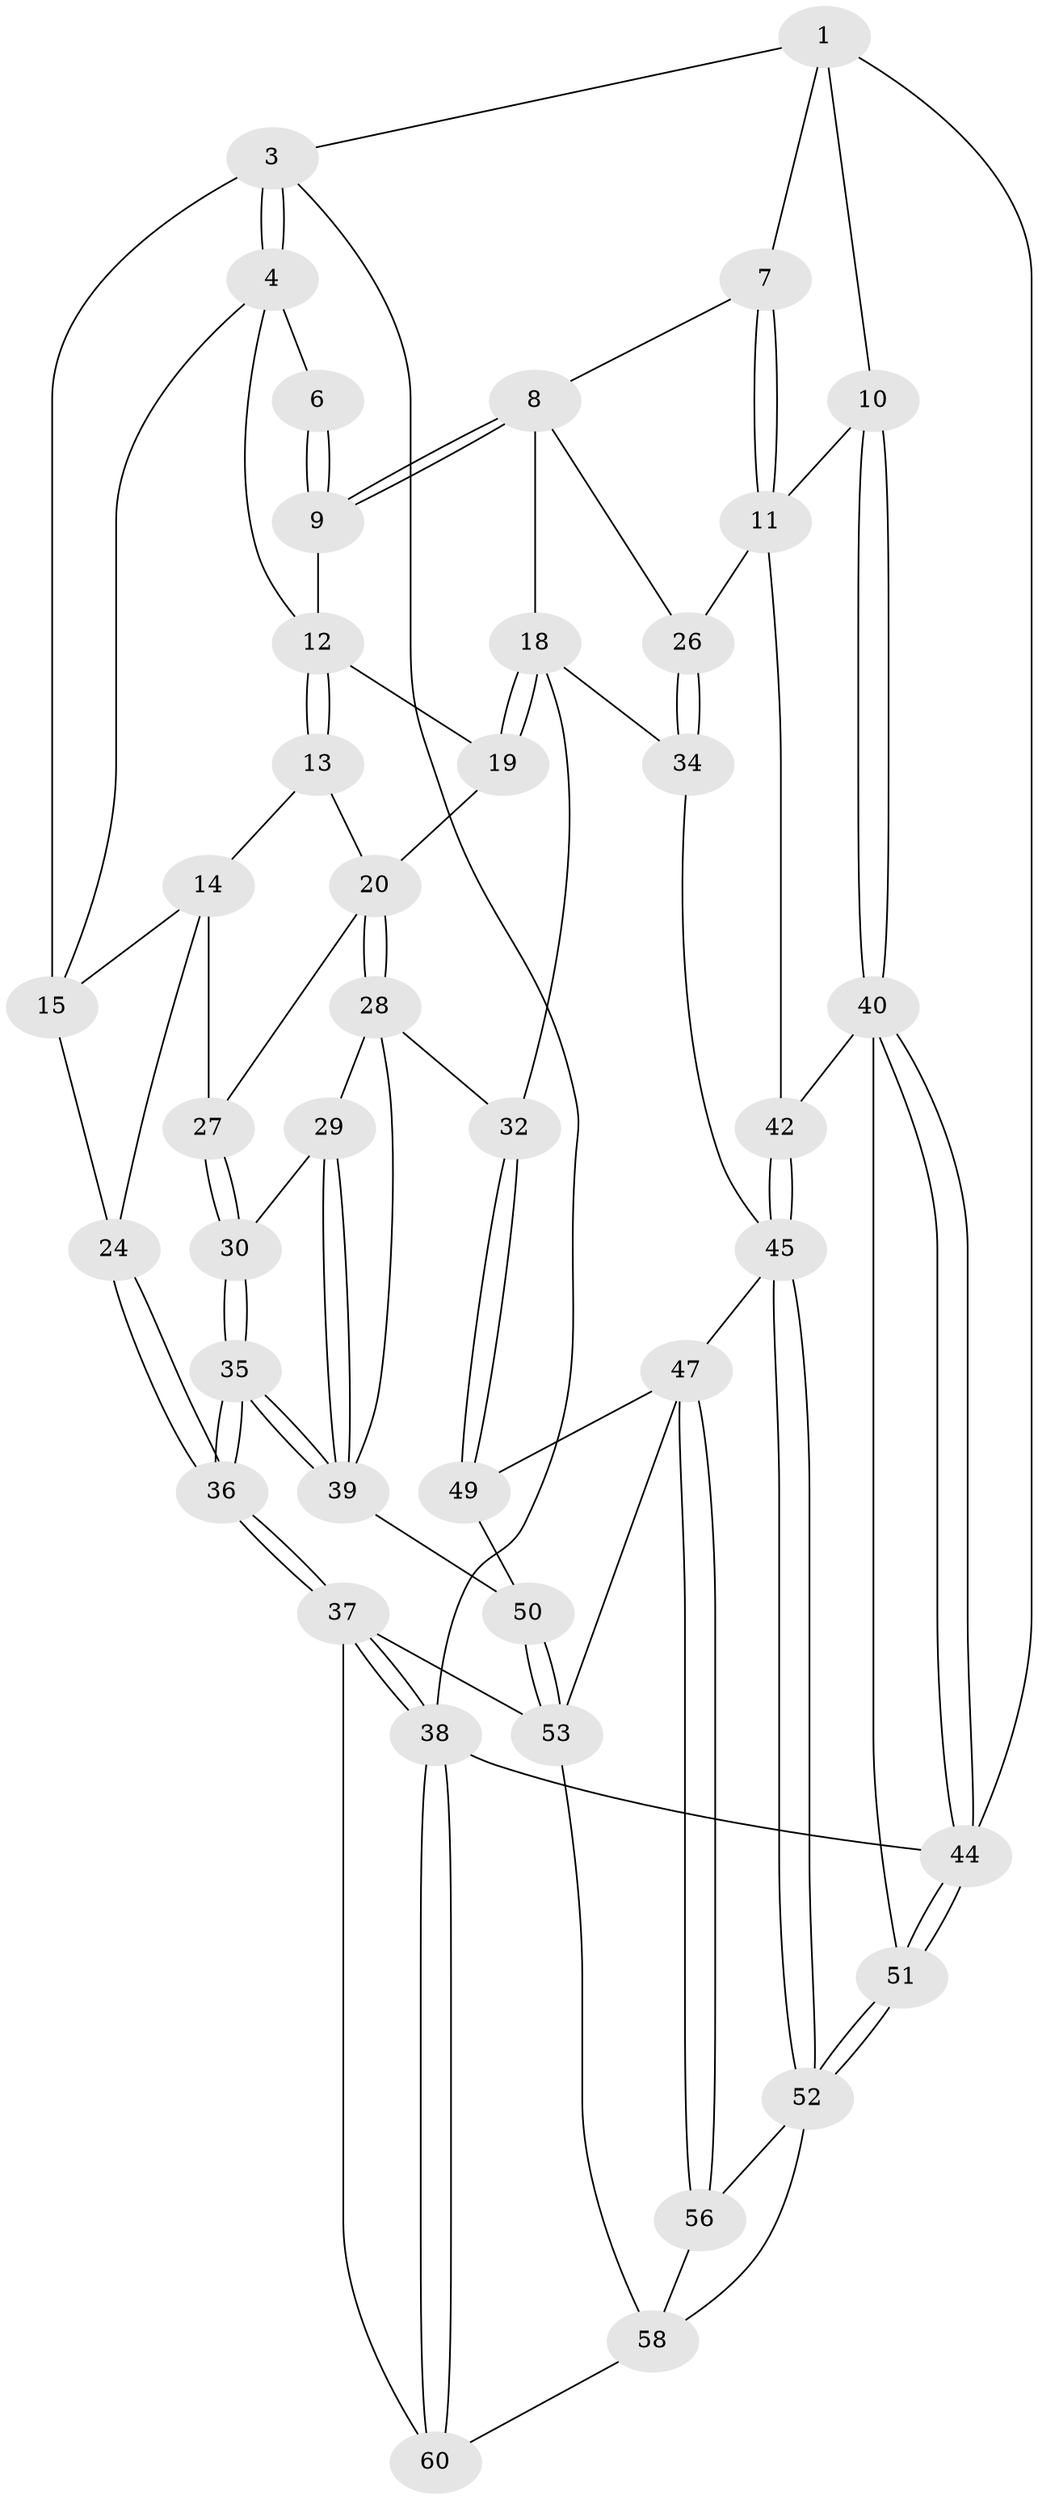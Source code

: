 // Generated by graph-tools (version 1.1) at 2025/52/02/27/25 19:52:40]
// undirected, 42 vertices, 99 edges
graph export_dot {
graph [start="1"]
  node [color=gray90,style=filled];
  1 [pos="+0.8677118772968903+0",super="+2"];
  3 [pos="+0+0"];
  4 [pos="+0.005868672008396652+0",super="+5"];
  6 [pos="+0.656937685576587+0"];
  7 [pos="+0.7506983537089343+0.07579498391322224"];
  8 [pos="+0.6080593106371482+0.17551735019896972",super="+17"];
  9 [pos="+0.5928951281586085+0.11042944347893059"];
  10 [pos="+1+0.15611668945605944"];
  11 [pos="+0.8729096353903529+0.29645554155253734",super="+25"];
  12 [pos="+0.2689541012549627+0.002817539191456703",super="+16"];
  13 [pos="+0.2768372784403175+0.1521353365635014"];
  14 [pos="+0.13153167626788823+0.22154327611335511",super="+23"];
  15 [pos="+0.08282999574451251+0.1964854049313646",super="+22"];
  18 [pos="+0.47502419802744433+0.2818827797389537",super="+31"];
  19 [pos="+0.4544376668348092+0.27519803360939793"];
  20 [pos="+0.33311168009221653+0.23802729500698974",super="+21"];
  24 [pos="+0+0.2426501266824402"];
  26 [pos="+0.624872311314007+0.27685678652751117"];
  27 [pos="+0.11415731588632115+0.3938769138805727"];
  28 [pos="+0.2812742206006369+0.43516606110643186",super="+33"];
  29 [pos="+0.2654265792708839+0.438659878899011"];
  30 [pos="+0.11551786396335958+0.4124260962909859"];
  32 [pos="+0.37739325677703317+0.524121166911828"];
  34 [pos="+0.568434552310101+0.4846250607149919"];
  35 [pos="+0+0.5952643316094837"];
  36 [pos="+0+0.6637993288060947"];
  37 [pos="+0+0.7040631146204285",super="+54"];
  38 [pos="+0+1"];
  39 [pos="+0.14283904489459404+0.6248173304060854",super="+43"];
  40 [pos="+1+0.5532373440717352",super="+41"];
  42 [pos="+0.811443582509859+0.5516808932240513"];
  44 [pos="+1+1"];
  45 [pos="+0.6534680624951943+0.6406798576578044",super="+46"];
  47 [pos="+0.5450993004252862+0.6865061176173303",super="+48"];
  49 [pos="+0.4003993597000906+0.674831051883412"];
  50 [pos="+0.2163476409511896+0.6660579254022472"];
  51 [pos="+1+1"];
  52 [pos="+1+1",super="+55"];
  53 [pos="+0.1739595634641694+0.8584197713258128",super="+57"];
  56 [pos="+0.588552114392821+0.8102329398690038"];
  58 [pos="+0.40597253912125997+1",super="+59"];
  60 [pos="+0.22827880539055737+1"];
  1 -- 7;
  1 -- 10;
  1 -- 3;
  1 -- 44;
  3 -- 4;
  3 -- 4;
  3 -- 38;
  3 -- 15;
  4 -- 15;
  4 -- 12;
  4 -- 6;
  6 -- 9;
  6 -- 9;
  7 -- 8;
  7 -- 11;
  7 -- 11;
  8 -- 9;
  8 -- 9;
  8 -- 18;
  8 -- 26;
  9 -- 12;
  10 -- 11;
  10 -- 40;
  10 -- 40;
  11 -- 26;
  11 -- 42;
  12 -- 13;
  12 -- 13;
  12 -- 19;
  13 -- 14;
  13 -- 20;
  14 -- 15;
  14 -- 24;
  14 -- 27;
  15 -- 24;
  18 -- 19;
  18 -- 19;
  18 -- 32;
  18 -- 34;
  19 -- 20;
  20 -- 28;
  20 -- 28;
  20 -- 27;
  24 -- 36;
  24 -- 36;
  26 -- 34;
  26 -- 34;
  27 -- 30;
  27 -- 30;
  28 -- 29;
  28 -- 32;
  28 -- 39;
  29 -- 30;
  29 -- 39;
  29 -- 39;
  30 -- 35;
  30 -- 35;
  32 -- 49;
  32 -- 49;
  34 -- 45;
  35 -- 36;
  35 -- 36;
  35 -- 39;
  35 -- 39;
  36 -- 37;
  36 -- 37;
  37 -- 38;
  37 -- 38;
  37 -- 53;
  37 -- 60;
  38 -- 60;
  38 -- 60;
  38 -- 44;
  39 -- 50;
  40 -- 44;
  40 -- 44;
  40 -- 42;
  40 -- 51;
  42 -- 45;
  42 -- 45;
  44 -- 51;
  44 -- 51;
  45 -- 52;
  45 -- 52;
  45 -- 47;
  47 -- 56;
  47 -- 56;
  47 -- 49;
  47 -- 53;
  49 -- 50;
  50 -- 53;
  50 -- 53;
  51 -- 52;
  51 -- 52;
  52 -- 56;
  52 -- 58;
  53 -- 58;
  56 -- 58;
  58 -- 60;
}
